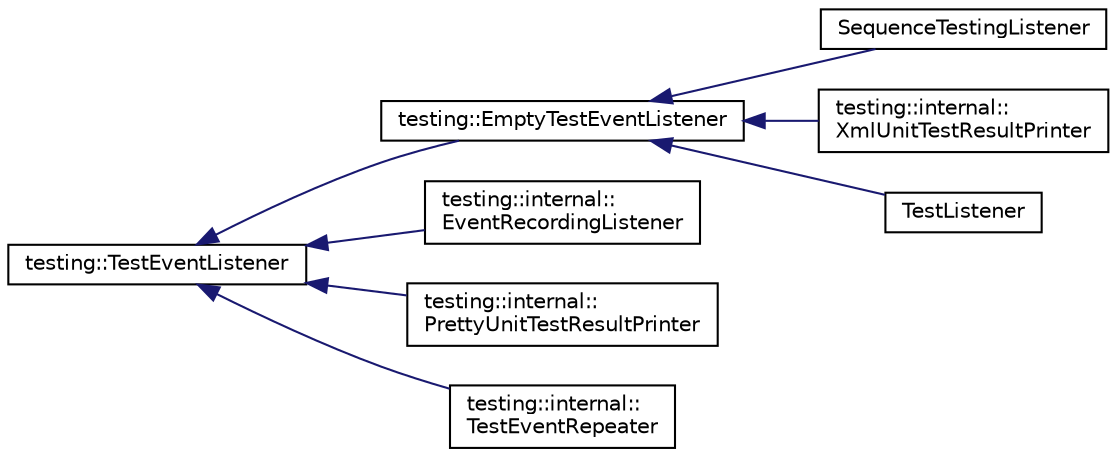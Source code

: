 digraph "Graphical Class Hierarchy"
{
  edge [fontname="Helvetica",fontsize="10",labelfontname="Helvetica",labelfontsize="10"];
  node [fontname="Helvetica",fontsize="10",shape=record];
  rankdir="LR";
  Node1 [label="testing::TestEventListener",height=0.2,width=0.4,color="black", fillcolor="white", style="filled",URL="$classtesting_1_1_test_event_listener.html"];
  Node1 -> Node2 [dir="back",color="midnightblue",fontsize="10",style="solid",fontname="Helvetica"];
  Node2 [label="testing::EmptyTestEventListener",height=0.2,width=0.4,color="black", fillcolor="white", style="filled",URL="$classtesting_1_1_empty_test_event_listener.html"];
  Node2 -> Node3 [dir="back",color="midnightblue",fontsize="10",style="solid",fontname="Helvetica"];
  Node3 [label="SequenceTestingListener",height=0.2,width=0.4,color="black", fillcolor="white", style="filled",URL="$class_sequence_testing_listener.html"];
  Node2 -> Node4 [dir="back",color="midnightblue",fontsize="10",style="solid",fontname="Helvetica"];
  Node4 [label="testing::internal::\lXmlUnitTestResultPrinter",height=0.2,width=0.4,color="black", fillcolor="white", style="filled",URL="$classtesting_1_1internal_1_1_xml_unit_test_result_printer.html"];
  Node2 -> Node5 [dir="back",color="midnightblue",fontsize="10",style="solid",fontname="Helvetica"];
  Node5 [label="TestListener",height=0.2,width=0.4,color="black", fillcolor="white", style="filled",URL="$class_test_listener.html"];
  Node1 -> Node6 [dir="back",color="midnightblue",fontsize="10",style="solid",fontname="Helvetica"];
  Node6 [label="testing::internal::\lEventRecordingListener",height=0.2,width=0.4,color="black", fillcolor="white", style="filled",URL="$classtesting_1_1internal_1_1_event_recording_listener.html"];
  Node1 -> Node7 [dir="back",color="midnightblue",fontsize="10",style="solid",fontname="Helvetica"];
  Node7 [label="testing::internal::\lPrettyUnitTestResultPrinter",height=0.2,width=0.4,color="black", fillcolor="white", style="filled",URL="$classtesting_1_1internal_1_1_pretty_unit_test_result_printer.html"];
  Node1 -> Node8 [dir="back",color="midnightblue",fontsize="10",style="solid",fontname="Helvetica"];
  Node8 [label="testing::internal::\lTestEventRepeater",height=0.2,width=0.4,color="black", fillcolor="white", style="filled",URL="$classtesting_1_1internal_1_1_test_event_repeater.html"];
}
